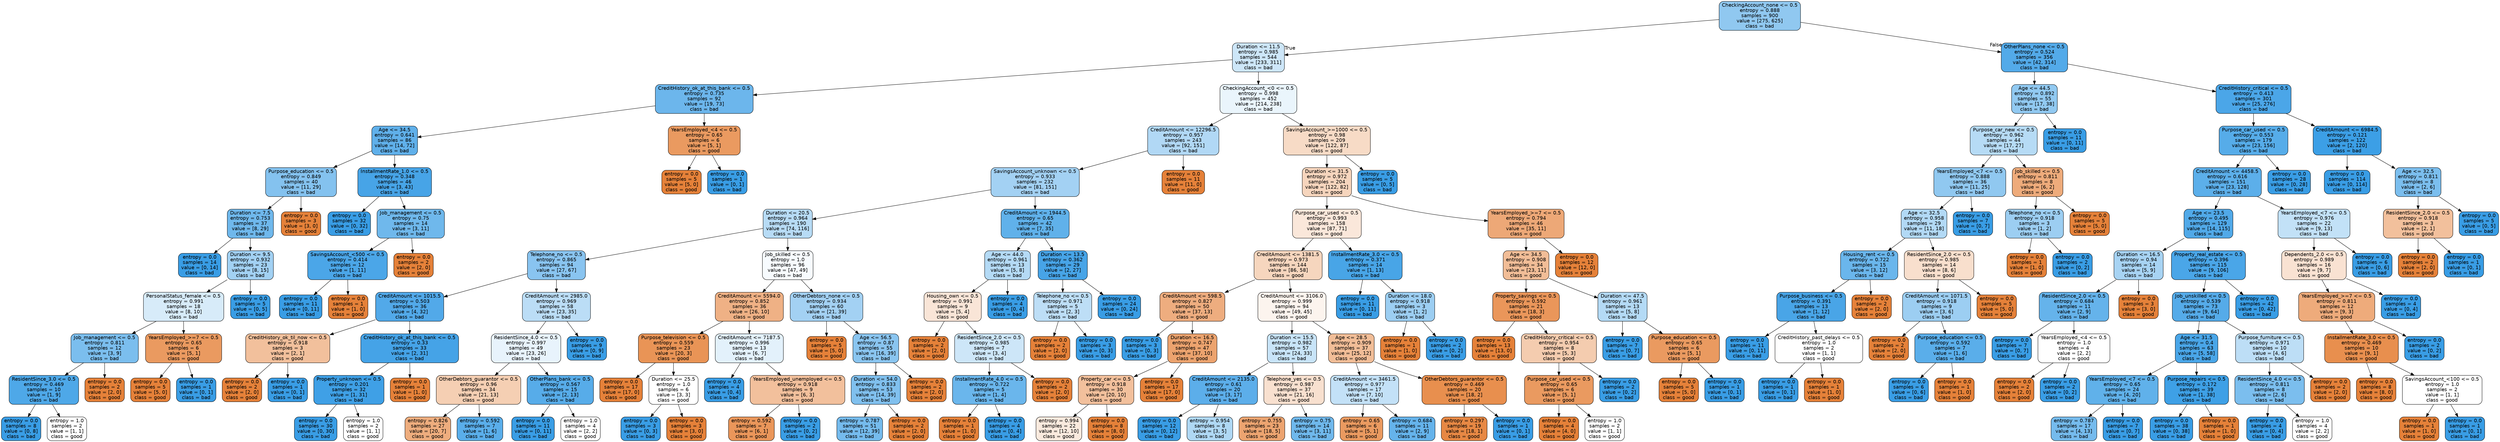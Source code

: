digraph Tree {
node [shape=box, style="filled, rounded", color="black", fontname=helvetica] ;
edge [fontname=helvetica] ;
0 [label="CheckingAccount_none <= 0.5\nentropy = 0.888\nsamples = 900\nvalue = [275, 625]\nclass = bad", fillcolor="#399de58f"] ;
1 [label="Duration <= 11.5\nentropy = 0.985\nsamples = 544\nvalue = [233, 311]\nclass = bad", fillcolor="#399de540"] ;
0 -> 1 [labeldistance=2.5, labelangle=45, headlabel="True"] ;
2 [label="CreditHistory_ok_at_this_bank <= 0.5\nentropy = 0.735\nsamples = 92\nvalue = [19, 73]\nclass = bad", fillcolor="#399de5bd"] ;
1 -> 2 ;
3 [label="Age <= 34.5\nentropy = 0.641\nsamples = 86\nvalue = [14, 72]\nclass = bad", fillcolor="#399de5cd"] ;
2 -> 3 ;
4 [label="Purpose_education <= 0.5\nentropy = 0.849\nsamples = 40\nvalue = [11, 29]\nclass = bad", fillcolor="#399de59e"] ;
3 -> 4 ;
5 [label="Duration <= 7.5\nentropy = 0.753\nsamples = 37\nvalue = [8, 29]\nclass = bad", fillcolor="#399de5b9"] ;
4 -> 5 ;
6 [label="entropy = 0.0\nsamples = 14\nvalue = [0, 14]\nclass = bad", fillcolor="#399de5ff"] ;
5 -> 6 ;
7 [label="Duration <= 9.5\nentropy = 0.932\nsamples = 23\nvalue = [8, 15]\nclass = bad", fillcolor="#399de577"] ;
5 -> 7 ;
8 [label="PersonalStatus_female <= 0.5\nentropy = 0.991\nsamples = 18\nvalue = [8, 10]\nclass = bad", fillcolor="#399de533"] ;
7 -> 8 ;
9 [label="Job_management <= 0.5\nentropy = 0.811\nsamples = 12\nvalue = [3, 9]\nclass = bad", fillcolor="#399de5aa"] ;
8 -> 9 ;
10 [label="ResidentSince_3.0 <= 0.5\nentropy = 0.469\nsamples = 10\nvalue = [1, 9]\nclass = bad", fillcolor="#399de5e3"] ;
9 -> 10 ;
11 [label="entropy = 0.0\nsamples = 8\nvalue = [0, 8]\nclass = bad", fillcolor="#399de5ff"] ;
10 -> 11 ;
12 [label="entropy = 1.0\nsamples = 2\nvalue = [1, 1]\nclass = good", fillcolor="#e5813900"] ;
10 -> 12 ;
13 [label="entropy = 0.0\nsamples = 2\nvalue = [2, 0]\nclass = good", fillcolor="#e58139ff"] ;
9 -> 13 ;
14 [label="YearsEmployed_>=7 <= 0.5\nentropy = 0.65\nsamples = 6\nvalue = [5, 1]\nclass = good", fillcolor="#e58139cc"] ;
8 -> 14 ;
15 [label="entropy = 0.0\nsamples = 5\nvalue = [5, 0]\nclass = good", fillcolor="#e58139ff"] ;
14 -> 15 ;
16 [label="entropy = 0.0\nsamples = 1\nvalue = [0, 1]\nclass = bad", fillcolor="#399de5ff"] ;
14 -> 16 ;
17 [label="entropy = 0.0\nsamples = 5\nvalue = [0, 5]\nclass = bad", fillcolor="#399de5ff"] ;
7 -> 17 ;
18 [label="entropy = 0.0\nsamples = 3\nvalue = [3, 0]\nclass = good", fillcolor="#e58139ff"] ;
4 -> 18 ;
19 [label="InstallmentRate_1.0 <= 0.5\nentropy = 0.348\nsamples = 46\nvalue = [3, 43]\nclass = bad", fillcolor="#399de5ed"] ;
3 -> 19 ;
20 [label="entropy = 0.0\nsamples = 32\nvalue = [0, 32]\nclass = bad", fillcolor="#399de5ff"] ;
19 -> 20 ;
21 [label="Job_management <= 0.5\nentropy = 0.75\nsamples = 14\nvalue = [3, 11]\nclass = bad", fillcolor="#399de5b9"] ;
19 -> 21 ;
22 [label="SavingsAccount_<500 <= 0.5\nentropy = 0.414\nsamples = 12\nvalue = [1, 11]\nclass = bad", fillcolor="#399de5e8"] ;
21 -> 22 ;
23 [label="entropy = 0.0\nsamples = 11\nvalue = [0, 11]\nclass = bad", fillcolor="#399de5ff"] ;
22 -> 23 ;
24 [label="entropy = 0.0\nsamples = 1\nvalue = [1, 0]\nclass = good", fillcolor="#e58139ff"] ;
22 -> 24 ;
25 [label="entropy = 0.0\nsamples = 2\nvalue = [2, 0]\nclass = good", fillcolor="#e58139ff"] ;
21 -> 25 ;
26 [label="YearsEmployed_<4 <= 0.5\nentropy = 0.65\nsamples = 6\nvalue = [5, 1]\nclass = good", fillcolor="#e58139cc"] ;
2 -> 26 ;
27 [label="entropy = 0.0\nsamples = 5\nvalue = [5, 0]\nclass = good", fillcolor="#e58139ff"] ;
26 -> 27 ;
28 [label="entropy = 0.0\nsamples = 1\nvalue = [0, 1]\nclass = bad", fillcolor="#399de5ff"] ;
26 -> 28 ;
29 [label="CheckingAccount_<0 <= 0.5\nentropy = 0.998\nsamples = 452\nvalue = [214, 238]\nclass = bad", fillcolor="#399de51a"] ;
1 -> 29 ;
30 [label="CreditAmount <= 12296.5\nentropy = 0.957\nsamples = 243\nvalue = [92, 151]\nclass = bad", fillcolor="#399de564"] ;
29 -> 30 ;
31 [label="SavingsAccount_unknown <= 0.5\nentropy = 0.933\nsamples = 232\nvalue = [81, 151]\nclass = bad", fillcolor="#399de576"] ;
30 -> 31 ;
32 [label="Duration <= 20.5\nentropy = 0.964\nsamples = 190\nvalue = [74, 116]\nclass = bad", fillcolor="#399de55c"] ;
31 -> 32 ;
33 [label="Telephone_no <= 0.5\nentropy = 0.865\nsamples = 94\nvalue = [27, 67]\nclass = bad", fillcolor="#399de598"] ;
32 -> 33 ;
34 [label="CreditAmount <= 1015.5\nentropy = 0.503\nsamples = 36\nvalue = [4, 32]\nclass = bad", fillcolor="#399de5df"] ;
33 -> 34 ;
35 [label="CreditHistory_ok_til_now <= 0.5\nentropy = 0.918\nsamples = 3\nvalue = [2, 1]\nclass = good", fillcolor="#e581397f"] ;
34 -> 35 ;
36 [label="entropy = 0.0\nsamples = 2\nvalue = [2, 0]\nclass = good", fillcolor="#e58139ff"] ;
35 -> 36 ;
37 [label="entropy = 0.0\nsamples = 1\nvalue = [0, 1]\nclass = bad", fillcolor="#399de5ff"] ;
35 -> 37 ;
38 [label="CreditHistory_ok_at_this_bank <= 0.5\nentropy = 0.33\nsamples = 33\nvalue = [2, 31]\nclass = bad", fillcolor="#399de5ef"] ;
34 -> 38 ;
39 [label="Property_unknown <= 0.5\nentropy = 0.201\nsamples = 32\nvalue = [1, 31]\nclass = bad", fillcolor="#399de5f7"] ;
38 -> 39 ;
40 [label="entropy = 0.0\nsamples = 30\nvalue = [0, 30]\nclass = bad", fillcolor="#399de5ff"] ;
39 -> 40 ;
41 [label="entropy = 1.0\nsamples = 2\nvalue = [1, 1]\nclass = good", fillcolor="#e5813900"] ;
39 -> 41 ;
42 [label="entropy = 0.0\nsamples = 1\nvalue = [1, 0]\nclass = good", fillcolor="#e58139ff"] ;
38 -> 42 ;
43 [label="CreditAmount <= 2985.0\nentropy = 0.969\nsamples = 58\nvalue = [23, 35]\nclass = bad", fillcolor="#399de557"] ;
33 -> 43 ;
44 [label="ResidentSince_4.0 <= 0.5\nentropy = 0.997\nsamples = 49\nvalue = [23, 26]\nclass = bad", fillcolor="#399de51d"] ;
43 -> 44 ;
45 [label="OtherDebtors_guarantor <= 0.5\nentropy = 0.96\nsamples = 34\nvalue = [21, 13]\nclass = good", fillcolor="#e5813961"] ;
44 -> 45 ;
46 [label="entropy = 0.826\nsamples = 27\nvalue = [20, 7]\nclass = good", fillcolor="#e58139a6"] ;
45 -> 46 ;
47 [label="entropy = 0.592\nsamples = 7\nvalue = [1, 6]\nclass = bad", fillcolor="#399de5d4"] ;
45 -> 47 ;
48 [label="OtherPlans_bank <= 0.5\nentropy = 0.567\nsamples = 15\nvalue = [2, 13]\nclass = bad", fillcolor="#399de5d8"] ;
44 -> 48 ;
49 [label="entropy = 0.0\nsamples = 11\nvalue = [0, 11]\nclass = bad", fillcolor="#399de5ff"] ;
48 -> 49 ;
50 [label="entropy = 1.0\nsamples = 4\nvalue = [2, 2]\nclass = good", fillcolor="#e5813900"] ;
48 -> 50 ;
51 [label="entropy = 0.0\nsamples = 9\nvalue = [0, 9]\nclass = bad", fillcolor="#399de5ff"] ;
43 -> 51 ;
52 [label="Job_skilled <= 0.5\nentropy = 1.0\nsamples = 96\nvalue = [47, 49]\nclass = bad", fillcolor="#399de50a"] ;
32 -> 52 ;
53 [label="CreditAmount <= 5594.0\nentropy = 0.852\nsamples = 36\nvalue = [26, 10]\nclass = good", fillcolor="#e581399d"] ;
52 -> 53 ;
54 [label="Purpose_television <= 0.5\nentropy = 0.559\nsamples = 23\nvalue = [20, 3]\nclass = good", fillcolor="#e58139d9"] ;
53 -> 54 ;
55 [label="entropy = 0.0\nsamples = 17\nvalue = [17, 0]\nclass = good", fillcolor="#e58139ff"] ;
54 -> 55 ;
56 [label="Duration <= 25.5\nentropy = 1.0\nsamples = 6\nvalue = [3, 3]\nclass = good", fillcolor="#e5813900"] ;
54 -> 56 ;
57 [label="entropy = 0.0\nsamples = 3\nvalue = [0, 3]\nclass = bad", fillcolor="#399de5ff"] ;
56 -> 57 ;
58 [label="entropy = 0.0\nsamples = 3\nvalue = [3, 0]\nclass = good", fillcolor="#e58139ff"] ;
56 -> 58 ;
59 [label="CreditAmount <= 7187.5\nentropy = 0.996\nsamples = 13\nvalue = [6, 7]\nclass = bad", fillcolor="#399de524"] ;
53 -> 59 ;
60 [label="entropy = 0.0\nsamples = 4\nvalue = [0, 4]\nclass = bad", fillcolor="#399de5ff"] ;
59 -> 60 ;
61 [label="YearsEmployed_unemployed <= 0.5\nentropy = 0.918\nsamples = 9\nvalue = [6, 3]\nclass = good", fillcolor="#e581397f"] ;
59 -> 61 ;
62 [label="entropy = 0.592\nsamples = 7\nvalue = [6, 1]\nclass = good", fillcolor="#e58139d4"] ;
61 -> 62 ;
63 [label="entropy = 0.0\nsamples = 2\nvalue = [0, 2]\nclass = bad", fillcolor="#399de5ff"] ;
61 -> 63 ;
64 [label="OtherDebtors_none <= 0.5\nentropy = 0.934\nsamples = 60\nvalue = [21, 39]\nclass = bad", fillcolor="#399de576"] ;
52 -> 64 ;
65 [label="entropy = 0.0\nsamples = 5\nvalue = [5, 0]\nclass = good", fillcolor="#e58139ff"] ;
64 -> 65 ;
66 [label="Age <= 56.5\nentropy = 0.87\nsamples = 55\nvalue = [16, 39]\nclass = bad", fillcolor="#399de596"] ;
64 -> 66 ;
67 [label="Duration <= 54.0\nentropy = 0.833\nsamples = 53\nvalue = [14, 39]\nclass = bad", fillcolor="#399de5a3"] ;
66 -> 67 ;
68 [label="entropy = 0.787\nsamples = 51\nvalue = [12, 39]\nclass = bad", fillcolor="#399de5b1"] ;
67 -> 68 ;
69 [label="entropy = 0.0\nsamples = 2\nvalue = [2, 0]\nclass = good", fillcolor="#e58139ff"] ;
67 -> 69 ;
70 [label="entropy = 0.0\nsamples = 2\nvalue = [2, 0]\nclass = good", fillcolor="#e58139ff"] ;
66 -> 70 ;
71 [label="CreditAmount <= 1944.5\nentropy = 0.65\nsamples = 42\nvalue = [7, 35]\nclass = bad", fillcolor="#399de5cc"] ;
31 -> 71 ;
72 [label="Age <= 44.0\nentropy = 0.961\nsamples = 13\nvalue = [5, 8]\nclass = bad", fillcolor="#399de560"] ;
71 -> 72 ;
73 [label="Housing_own <= 0.5\nentropy = 0.991\nsamples = 9\nvalue = [5, 4]\nclass = good", fillcolor="#e5813933"] ;
72 -> 73 ;
74 [label="entropy = 0.0\nsamples = 2\nvalue = [2, 0]\nclass = good", fillcolor="#e58139ff"] ;
73 -> 74 ;
75 [label="ResidentSince_2.0 <= 0.5\nentropy = 0.985\nsamples = 7\nvalue = [3, 4]\nclass = bad", fillcolor="#399de540"] ;
73 -> 75 ;
76 [label="InstallmentRate_4.0 <= 0.5\nentropy = 0.722\nsamples = 5\nvalue = [1, 4]\nclass = bad", fillcolor="#399de5bf"] ;
75 -> 76 ;
77 [label="entropy = 0.0\nsamples = 1\nvalue = [1, 0]\nclass = good", fillcolor="#e58139ff"] ;
76 -> 77 ;
78 [label="entropy = 0.0\nsamples = 4\nvalue = [0, 4]\nclass = bad", fillcolor="#399de5ff"] ;
76 -> 78 ;
79 [label="entropy = 0.0\nsamples = 2\nvalue = [2, 0]\nclass = good", fillcolor="#e58139ff"] ;
75 -> 79 ;
80 [label="entropy = 0.0\nsamples = 4\nvalue = [0, 4]\nclass = bad", fillcolor="#399de5ff"] ;
72 -> 80 ;
81 [label="Duration <= 13.5\nentropy = 0.362\nsamples = 29\nvalue = [2, 27]\nclass = bad", fillcolor="#399de5ec"] ;
71 -> 81 ;
82 [label="Telephone_no <= 0.5\nentropy = 0.971\nsamples = 5\nvalue = [2, 3]\nclass = bad", fillcolor="#399de555"] ;
81 -> 82 ;
83 [label="entropy = 0.0\nsamples = 2\nvalue = [2, 0]\nclass = good", fillcolor="#e58139ff"] ;
82 -> 83 ;
84 [label="entropy = 0.0\nsamples = 3\nvalue = [0, 3]\nclass = bad", fillcolor="#399de5ff"] ;
82 -> 84 ;
85 [label="entropy = 0.0\nsamples = 24\nvalue = [0, 24]\nclass = bad", fillcolor="#399de5ff"] ;
81 -> 85 ;
86 [label="entropy = 0.0\nsamples = 11\nvalue = [11, 0]\nclass = good", fillcolor="#e58139ff"] ;
30 -> 86 ;
87 [label="SavingsAccount_>=1000 <= 0.5\nentropy = 0.98\nsamples = 209\nvalue = [122, 87]\nclass = good", fillcolor="#e5813949"] ;
29 -> 87 ;
88 [label="Duration <= 31.5\nentropy = 0.972\nsamples = 204\nvalue = [122, 82]\nclass = good", fillcolor="#e5813954"] ;
87 -> 88 ;
89 [label="Purpose_car_used <= 0.5\nentropy = 0.993\nsamples = 158\nvalue = [87, 71]\nclass = good", fillcolor="#e581392f"] ;
88 -> 89 ;
90 [label="CreditAmount <= 1381.5\nentropy = 0.973\nsamples = 144\nvalue = [86, 58]\nclass = good", fillcolor="#e5813953"] ;
89 -> 90 ;
91 [label="CreditAmount <= 598.5\nentropy = 0.827\nsamples = 50\nvalue = [37, 13]\nclass = good", fillcolor="#e58139a5"] ;
90 -> 91 ;
92 [label="entropy = 0.0\nsamples = 3\nvalue = [0, 3]\nclass = bad", fillcolor="#399de5ff"] ;
91 -> 92 ;
93 [label="Duration <= 16.5\nentropy = 0.747\nsamples = 47\nvalue = [37, 10]\nclass = good", fillcolor="#e58139ba"] ;
91 -> 93 ;
94 [label="Property_car <= 0.5\nentropy = 0.918\nsamples = 30\nvalue = [20, 10]\nclass = good", fillcolor="#e581397f"] ;
93 -> 94 ;
95 [label="entropy = 0.994\nsamples = 22\nvalue = [12, 10]\nclass = good", fillcolor="#e581392a"] ;
94 -> 95 ;
96 [label="entropy = 0.0\nsamples = 8\nvalue = [8, 0]\nclass = good", fillcolor="#e58139ff"] ;
94 -> 96 ;
97 [label="entropy = 0.0\nsamples = 17\nvalue = [17, 0]\nclass = good", fillcolor="#e58139ff"] ;
93 -> 97 ;
98 [label="CreditAmount <= 3106.0\nentropy = 0.999\nsamples = 94\nvalue = [49, 45]\nclass = good", fillcolor="#e5813915"] ;
90 -> 98 ;
99 [label="Duration <= 15.5\nentropy = 0.982\nsamples = 57\nvalue = [24, 33]\nclass = bad", fillcolor="#399de546"] ;
98 -> 99 ;
100 [label="CreditAmount <= 2135.0\nentropy = 0.61\nsamples = 20\nvalue = [3, 17]\nclass = bad", fillcolor="#399de5d2"] ;
99 -> 100 ;
101 [label="entropy = 0.0\nsamples = 12\nvalue = [0, 12]\nclass = bad", fillcolor="#399de5ff"] ;
100 -> 101 ;
102 [label="entropy = 0.954\nsamples = 8\nvalue = [3, 5]\nclass = bad", fillcolor="#399de566"] ;
100 -> 102 ;
103 [label="Telephone_yes <= 0.5\nentropy = 0.987\nsamples = 37\nvalue = [21, 16]\nclass = good", fillcolor="#e581393d"] ;
99 -> 103 ;
104 [label="entropy = 0.755\nsamples = 23\nvalue = [18, 5]\nclass = good", fillcolor="#e58139b8"] ;
103 -> 104 ;
105 [label="entropy = 0.75\nsamples = 14\nvalue = [3, 11]\nclass = bad", fillcolor="#399de5b9"] ;
103 -> 105 ;
106 [label="Age <= 28.5\nentropy = 0.909\nsamples = 37\nvalue = [25, 12]\nclass = good", fillcolor="#e5813985"] ;
98 -> 106 ;
107 [label="CreditAmount <= 3461.5\nentropy = 0.977\nsamples = 17\nvalue = [7, 10]\nclass = bad", fillcolor="#399de54d"] ;
106 -> 107 ;
108 [label="entropy = 0.65\nsamples = 6\nvalue = [5, 1]\nclass = good", fillcolor="#e58139cc"] ;
107 -> 108 ;
109 [label="entropy = 0.684\nsamples = 11\nvalue = [2, 9]\nclass = bad", fillcolor="#399de5c6"] ;
107 -> 109 ;
110 [label="OtherDebtors_guarantor <= 0.5\nentropy = 0.469\nsamples = 20\nvalue = [18, 2]\nclass = good", fillcolor="#e58139e3"] ;
106 -> 110 ;
111 [label="entropy = 0.297\nsamples = 19\nvalue = [18, 1]\nclass = good", fillcolor="#e58139f1"] ;
110 -> 111 ;
112 [label="entropy = 0.0\nsamples = 1\nvalue = [0, 1]\nclass = bad", fillcolor="#399de5ff"] ;
110 -> 112 ;
113 [label="InstallmentRate_3.0 <= 0.5\nentropy = 0.371\nsamples = 14\nvalue = [1, 13]\nclass = bad", fillcolor="#399de5eb"] ;
89 -> 113 ;
114 [label="entropy = 0.0\nsamples = 11\nvalue = [0, 11]\nclass = bad", fillcolor="#399de5ff"] ;
113 -> 114 ;
115 [label="Duration <= 18.0\nentropy = 0.918\nsamples = 3\nvalue = [1, 2]\nclass = bad", fillcolor="#399de57f"] ;
113 -> 115 ;
116 [label="entropy = 0.0\nsamples = 1\nvalue = [1, 0]\nclass = good", fillcolor="#e58139ff"] ;
115 -> 116 ;
117 [label="entropy = 0.0\nsamples = 2\nvalue = [0, 2]\nclass = bad", fillcolor="#399de5ff"] ;
115 -> 117 ;
118 [label="YearsEmployed_>=7 <= 0.5\nentropy = 0.794\nsamples = 46\nvalue = [35, 11]\nclass = good", fillcolor="#e58139af"] ;
88 -> 118 ;
119 [label="Age <= 34.5\nentropy = 0.908\nsamples = 34\nvalue = [23, 11]\nclass = good", fillcolor="#e5813985"] ;
118 -> 119 ;
120 [label="Property_savings <= 0.5\nentropy = 0.592\nsamples = 21\nvalue = [18, 3]\nclass = good", fillcolor="#e58139d4"] ;
119 -> 120 ;
121 [label="entropy = 0.0\nsamples = 13\nvalue = [13, 0]\nclass = good", fillcolor="#e58139ff"] ;
120 -> 121 ;
122 [label="CreditHistory_critical <= 0.5\nentropy = 0.954\nsamples = 8\nvalue = [5, 3]\nclass = good", fillcolor="#e5813966"] ;
120 -> 122 ;
123 [label="Purpose_car_used <= 0.5\nentropy = 0.65\nsamples = 6\nvalue = [5, 1]\nclass = good", fillcolor="#e58139cc"] ;
122 -> 123 ;
124 [label="entropy = 0.0\nsamples = 4\nvalue = [4, 0]\nclass = good", fillcolor="#e58139ff"] ;
123 -> 124 ;
125 [label="entropy = 1.0\nsamples = 2\nvalue = [1, 1]\nclass = good", fillcolor="#e5813900"] ;
123 -> 125 ;
126 [label="entropy = 0.0\nsamples = 2\nvalue = [0, 2]\nclass = bad", fillcolor="#399de5ff"] ;
122 -> 126 ;
127 [label="Duration <= 47.5\nentropy = 0.961\nsamples = 13\nvalue = [5, 8]\nclass = bad", fillcolor="#399de560"] ;
119 -> 127 ;
128 [label="entropy = 0.0\nsamples = 7\nvalue = [0, 7]\nclass = bad", fillcolor="#399de5ff"] ;
127 -> 128 ;
129 [label="Purpose_education <= 0.5\nentropy = 0.65\nsamples = 6\nvalue = [5, 1]\nclass = good", fillcolor="#e58139cc"] ;
127 -> 129 ;
130 [label="entropy = 0.0\nsamples = 5\nvalue = [5, 0]\nclass = good", fillcolor="#e58139ff"] ;
129 -> 130 ;
131 [label="entropy = 0.0\nsamples = 1\nvalue = [0, 1]\nclass = bad", fillcolor="#399de5ff"] ;
129 -> 131 ;
132 [label="entropy = 0.0\nsamples = 12\nvalue = [12, 0]\nclass = good", fillcolor="#e58139ff"] ;
118 -> 132 ;
133 [label="entropy = 0.0\nsamples = 5\nvalue = [0, 5]\nclass = bad", fillcolor="#399de5ff"] ;
87 -> 133 ;
134 [label="OtherPlans_none <= 0.5\nentropy = 0.524\nsamples = 356\nvalue = [42, 314]\nclass = bad", fillcolor="#399de5dd"] ;
0 -> 134 [labeldistance=2.5, labelangle=-45, headlabel="False"] ;
135 [label="Age <= 44.5\nentropy = 0.892\nsamples = 55\nvalue = [17, 38]\nclass = bad", fillcolor="#399de58d"] ;
134 -> 135 ;
136 [label="Purpose_car_new <= 0.5\nentropy = 0.962\nsamples = 44\nvalue = [17, 27]\nclass = bad", fillcolor="#399de55e"] ;
135 -> 136 ;
137 [label="YearsEmployed_<7 <= 0.5\nentropy = 0.888\nsamples = 36\nvalue = [11, 25]\nclass = bad", fillcolor="#399de58f"] ;
136 -> 137 ;
138 [label="Age <= 32.5\nentropy = 0.958\nsamples = 29\nvalue = [11, 18]\nclass = bad", fillcolor="#399de563"] ;
137 -> 138 ;
139 [label="Housing_rent <= 0.5\nentropy = 0.722\nsamples = 15\nvalue = [3, 12]\nclass = bad", fillcolor="#399de5bf"] ;
138 -> 139 ;
140 [label="Purpose_business <= 0.5\nentropy = 0.391\nsamples = 13\nvalue = [1, 12]\nclass = bad", fillcolor="#399de5ea"] ;
139 -> 140 ;
141 [label="entropy = 0.0\nsamples = 11\nvalue = [0, 11]\nclass = bad", fillcolor="#399de5ff"] ;
140 -> 141 ;
142 [label="CreditHistory_past_delays <= 0.5\nentropy = 1.0\nsamples = 2\nvalue = [1, 1]\nclass = good", fillcolor="#e5813900"] ;
140 -> 142 ;
143 [label="entropy = 0.0\nsamples = 1\nvalue = [0, 1]\nclass = bad", fillcolor="#399de5ff"] ;
142 -> 143 ;
144 [label="entropy = 0.0\nsamples = 1\nvalue = [1, 0]\nclass = good", fillcolor="#e58139ff"] ;
142 -> 144 ;
145 [label="entropy = 0.0\nsamples = 2\nvalue = [2, 0]\nclass = good", fillcolor="#e58139ff"] ;
139 -> 145 ;
146 [label="ResidentSince_2.0 <= 0.5\nentropy = 0.985\nsamples = 14\nvalue = [8, 6]\nclass = good", fillcolor="#e5813940"] ;
138 -> 146 ;
147 [label="CreditAmount <= 1071.5\nentropy = 0.918\nsamples = 9\nvalue = [3, 6]\nclass = bad", fillcolor="#399de57f"] ;
146 -> 147 ;
148 [label="entropy = 0.0\nsamples = 2\nvalue = [2, 0]\nclass = good", fillcolor="#e58139ff"] ;
147 -> 148 ;
149 [label="Purpose_education <= 0.5\nentropy = 0.592\nsamples = 7\nvalue = [1, 6]\nclass = bad", fillcolor="#399de5d4"] ;
147 -> 149 ;
150 [label="entropy = 0.0\nsamples = 6\nvalue = [0, 6]\nclass = bad", fillcolor="#399de5ff"] ;
149 -> 150 ;
151 [label="entropy = 0.0\nsamples = 1\nvalue = [1, 0]\nclass = good", fillcolor="#e58139ff"] ;
149 -> 151 ;
152 [label="entropy = 0.0\nsamples = 5\nvalue = [5, 0]\nclass = good", fillcolor="#e58139ff"] ;
146 -> 152 ;
153 [label="entropy = 0.0\nsamples = 7\nvalue = [0, 7]\nclass = bad", fillcolor="#399de5ff"] ;
137 -> 153 ;
154 [label="Job_skilled <= 0.5\nentropy = 0.811\nsamples = 8\nvalue = [6, 2]\nclass = good", fillcolor="#e58139aa"] ;
136 -> 154 ;
155 [label="Telephone_no <= 0.5\nentropy = 0.918\nsamples = 3\nvalue = [1, 2]\nclass = bad", fillcolor="#399de57f"] ;
154 -> 155 ;
156 [label="entropy = 0.0\nsamples = 1\nvalue = [1, 0]\nclass = good", fillcolor="#e58139ff"] ;
155 -> 156 ;
157 [label="entropy = 0.0\nsamples = 2\nvalue = [0, 2]\nclass = bad", fillcolor="#399de5ff"] ;
155 -> 157 ;
158 [label="entropy = 0.0\nsamples = 5\nvalue = [5, 0]\nclass = good", fillcolor="#e58139ff"] ;
154 -> 158 ;
159 [label="entropy = 0.0\nsamples = 11\nvalue = [0, 11]\nclass = bad", fillcolor="#399de5ff"] ;
135 -> 159 ;
160 [label="CreditHistory_critical <= 0.5\nentropy = 0.413\nsamples = 301\nvalue = [25, 276]\nclass = bad", fillcolor="#399de5e8"] ;
134 -> 160 ;
161 [label="Purpose_car_used <= 0.5\nentropy = 0.553\nsamples = 179\nvalue = [23, 156]\nclass = bad", fillcolor="#399de5d9"] ;
160 -> 161 ;
162 [label="CreditAmount <= 4458.5\nentropy = 0.616\nsamples = 151\nvalue = [23, 128]\nclass = bad", fillcolor="#399de5d1"] ;
161 -> 162 ;
163 [label="Age <= 23.5\nentropy = 0.495\nsamples = 129\nvalue = [14, 115]\nclass = bad", fillcolor="#399de5e0"] ;
162 -> 163 ;
164 [label="Duration <= 16.5\nentropy = 0.94\nsamples = 14\nvalue = [5, 9]\nclass = bad", fillcolor="#399de571"] ;
163 -> 164 ;
165 [label="ResidentSince_2.0 <= 0.5\nentropy = 0.684\nsamples = 11\nvalue = [2, 9]\nclass = bad", fillcolor="#399de5c6"] ;
164 -> 165 ;
166 [label="entropy = 0.0\nsamples = 7\nvalue = [0, 7]\nclass = bad", fillcolor="#399de5ff"] ;
165 -> 166 ;
167 [label="YearsEmployed_<4 <= 0.5\nentropy = 1.0\nsamples = 4\nvalue = [2, 2]\nclass = good", fillcolor="#e5813900"] ;
165 -> 167 ;
168 [label="entropy = 0.0\nsamples = 2\nvalue = [2, 0]\nclass = good", fillcolor="#e58139ff"] ;
167 -> 168 ;
169 [label="entropy = 0.0\nsamples = 2\nvalue = [0, 2]\nclass = bad", fillcolor="#399de5ff"] ;
167 -> 169 ;
170 [label="entropy = 0.0\nsamples = 3\nvalue = [3, 0]\nclass = good", fillcolor="#e58139ff"] ;
164 -> 170 ;
171 [label="Property_real_estate <= 0.5\nentropy = 0.396\nsamples = 115\nvalue = [9, 106]\nclass = bad", fillcolor="#399de5e9"] ;
163 -> 171 ;
172 [label="Job_unskilled <= 0.5\nentropy = 0.539\nsamples = 73\nvalue = [9, 64]\nclass = bad", fillcolor="#399de5db"] ;
171 -> 172 ;
173 [label="Age <= 31.5\nentropy = 0.4\nsamples = 63\nvalue = [5, 58]\nclass = bad", fillcolor="#399de5e9"] ;
172 -> 173 ;
174 [label="YearsEmployed_<7 <= 0.5\nentropy = 0.65\nsamples = 24\nvalue = [4, 20]\nclass = bad", fillcolor="#399de5cc"] ;
173 -> 174 ;
175 [label="entropy = 0.787\nsamples = 17\nvalue = [4, 13]\nclass = bad", fillcolor="#399de5b1"] ;
174 -> 175 ;
176 [label="entropy = 0.0\nsamples = 7\nvalue = [0, 7]\nclass = bad", fillcolor="#399de5ff"] ;
174 -> 176 ;
177 [label="Purpose_repairs <= 0.5\nentropy = 0.172\nsamples = 39\nvalue = [1, 38]\nclass = bad", fillcolor="#399de5f8"] ;
173 -> 177 ;
178 [label="entropy = 0.0\nsamples = 38\nvalue = [0, 38]\nclass = bad", fillcolor="#399de5ff"] ;
177 -> 178 ;
179 [label="entropy = 0.0\nsamples = 1\nvalue = [1, 0]\nclass = good", fillcolor="#e58139ff"] ;
177 -> 179 ;
180 [label="Purpose_furniture <= 0.5\nentropy = 0.971\nsamples = 10\nvalue = [4, 6]\nclass = bad", fillcolor="#399de555"] ;
172 -> 180 ;
181 [label="ResidentSince_4.0 <= 0.5\nentropy = 0.811\nsamples = 8\nvalue = [2, 6]\nclass = bad", fillcolor="#399de5aa"] ;
180 -> 181 ;
182 [label="entropy = 0.0\nsamples = 4\nvalue = [0, 4]\nclass = bad", fillcolor="#399de5ff"] ;
181 -> 182 ;
183 [label="entropy = 1.0\nsamples = 4\nvalue = [2, 2]\nclass = good", fillcolor="#e5813900"] ;
181 -> 183 ;
184 [label="entropy = 0.0\nsamples = 2\nvalue = [2, 0]\nclass = good", fillcolor="#e58139ff"] ;
180 -> 184 ;
185 [label="entropy = 0.0\nsamples = 42\nvalue = [0, 42]\nclass = bad", fillcolor="#399de5ff"] ;
171 -> 185 ;
186 [label="YearsEmployed_<7 <= 0.5\nentropy = 0.976\nsamples = 22\nvalue = [9, 13]\nclass = bad", fillcolor="#399de54e"] ;
162 -> 186 ;
187 [label="Dependents_2.0 <= 0.5\nentropy = 0.989\nsamples = 16\nvalue = [9, 7]\nclass = good", fillcolor="#e5813939"] ;
186 -> 187 ;
188 [label="YearsEmployed_>=7 <= 0.5\nentropy = 0.811\nsamples = 12\nvalue = [9, 3]\nclass = good", fillcolor="#e58139aa"] ;
187 -> 188 ;
189 [label="InstallmentRate_3.0 <= 0.5\nentropy = 0.469\nsamples = 10\nvalue = [9, 1]\nclass = good", fillcolor="#e58139e3"] ;
188 -> 189 ;
190 [label="entropy = 0.0\nsamples = 8\nvalue = [8, 0]\nclass = good", fillcolor="#e58139ff"] ;
189 -> 190 ;
191 [label="SavingsAccount_<100 <= 0.5\nentropy = 1.0\nsamples = 2\nvalue = [1, 1]\nclass = good", fillcolor="#e5813900"] ;
189 -> 191 ;
192 [label="entropy = 0.0\nsamples = 1\nvalue = [1, 0]\nclass = good", fillcolor="#e58139ff"] ;
191 -> 192 ;
193 [label="entropy = 0.0\nsamples = 1\nvalue = [0, 1]\nclass = bad", fillcolor="#399de5ff"] ;
191 -> 193 ;
194 [label="entropy = 0.0\nsamples = 2\nvalue = [0, 2]\nclass = bad", fillcolor="#399de5ff"] ;
188 -> 194 ;
195 [label="entropy = 0.0\nsamples = 4\nvalue = [0, 4]\nclass = bad", fillcolor="#399de5ff"] ;
187 -> 195 ;
196 [label="entropy = 0.0\nsamples = 6\nvalue = [0, 6]\nclass = bad", fillcolor="#399de5ff"] ;
186 -> 196 ;
197 [label="entropy = 0.0\nsamples = 28\nvalue = [0, 28]\nclass = bad", fillcolor="#399de5ff"] ;
161 -> 197 ;
198 [label="CreditAmount <= 6984.5\nentropy = 0.121\nsamples = 122\nvalue = [2, 120]\nclass = bad", fillcolor="#399de5fb"] ;
160 -> 198 ;
199 [label="entropy = 0.0\nsamples = 114\nvalue = [0, 114]\nclass = bad", fillcolor="#399de5ff"] ;
198 -> 199 ;
200 [label="Age <= 32.5\nentropy = 0.811\nsamples = 8\nvalue = [2, 6]\nclass = bad", fillcolor="#399de5aa"] ;
198 -> 200 ;
201 [label="ResidentSince_2.0 <= 0.5\nentropy = 0.918\nsamples = 3\nvalue = [2, 1]\nclass = good", fillcolor="#e581397f"] ;
200 -> 201 ;
202 [label="entropy = 0.0\nsamples = 2\nvalue = [2, 0]\nclass = good", fillcolor="#e58139ff"] ;
201 -> 202 ;
203 [label="entropy = 0.0\nsamples = 1\nvalue = [0, 1]\nclass = bad", fillcolor="#399de5ff"] ;
201 -> 203 ;
204 [label="entropy = 0.0\nsamples = 5\nvalue = [0, 5]\nclass = bad", fillcolor="#399de5ff"] ;
200 -> 204 ;
}

